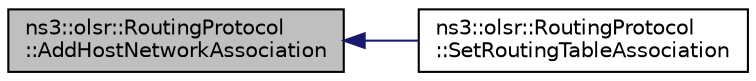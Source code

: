 digraph "ns3::olsr::RoutingProtocol::AddHostNetworkAssociation"
{
  edge [fontname="Helvetica",fontsize="10",labelfontname="Helvetica",labelfontsize="10"];
  node [fontname="Helvetica",fontsize="10",shape=record];
  rankdir="LR";
  Node1 [label="ns3::olsr::RoutingProtocol\l::AddHostNetworkAssociation",height=0.2,width=0.4,color="black", fillcolor="grey75", style="filled", fontcolor="black"];
  Node1 -> Node2 [dir="back",color="midnightblue",fontsize="10",style="solid"];
  Node2 [label="ns3::olsr::RoutingProtocol\l::SetRoutingTableAssociation",height=0.2,width=0.4,color="black", fillcolor="white", style="filled",URL="$d6/dbb/classns3_1_1olsr_1_1RoutingProtocol.html#a54e6ae3299f2f4e6390792801fe01ae3",tooltip="Associates the specified Ipv4StaticRouting routing table to the OLSR routing protocol. Entries from this associated routing table that use non-olsr outgoing interfaces are added to the list of local HNA associations so that they are included in HNA messages sent by the node. If this method is called more than once, entries from the old association are deleted before entries from the new one are added. "];
}
